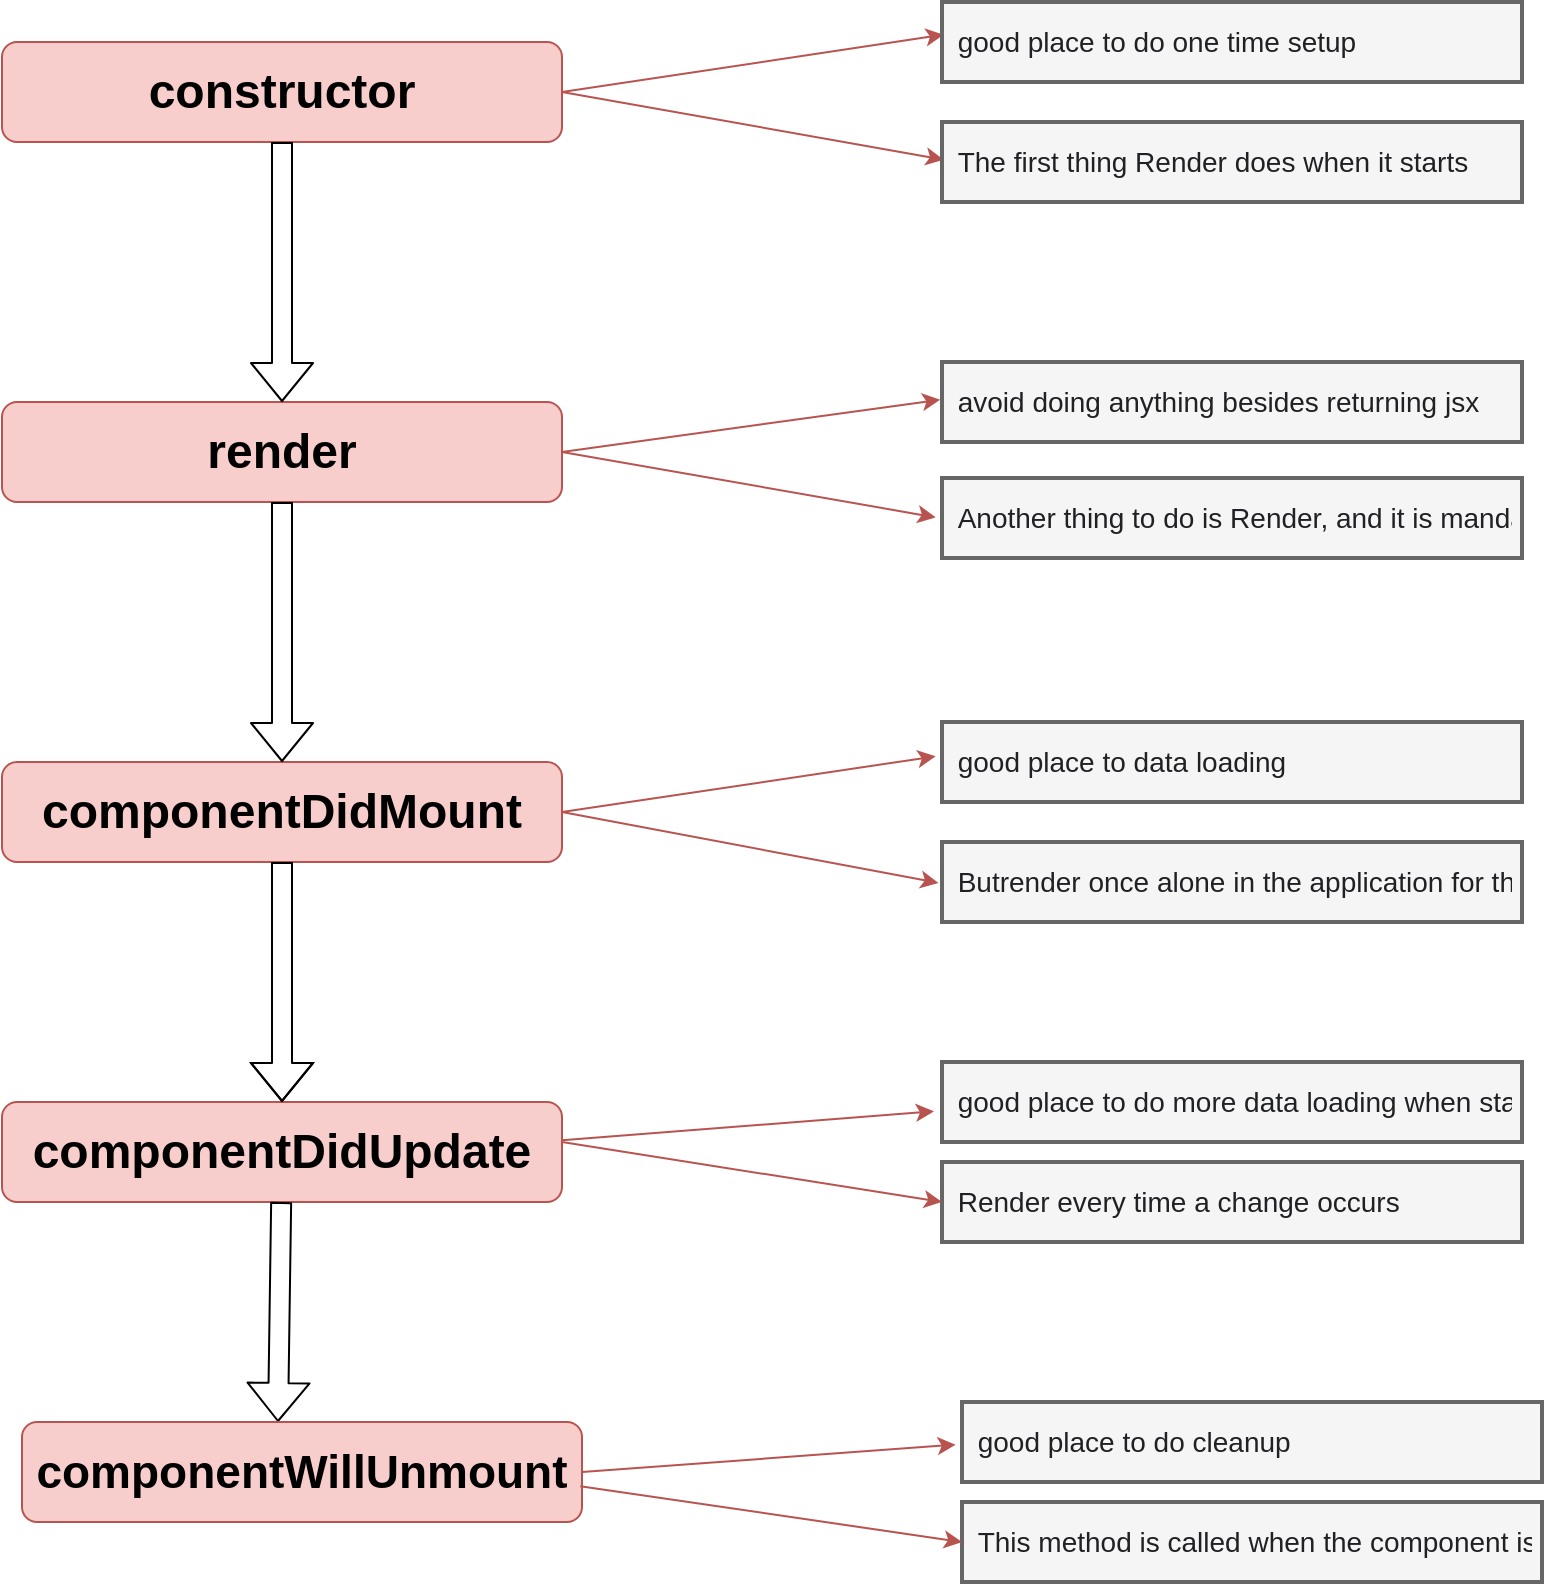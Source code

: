 <mxfile version="13.7.3" type="github">
  <diagram id="ipld5fezim_T0jKljHli" name="Page-1">
    <mxGraphModel dx="1956" dy="1878" grid="1" gridSize="10" guides="1" tooltips="1" connect="1" arrows="1" fold="1" page="1" pageScale="1" pageWidth="827" pageHeight="1169" math="0" shadow="0">
      <root>
        <mxCell id="0" />
        <mxCell id="1" parent="0" />
        <mxCell id="rLvqkm5eqIBtwHMpg6Mu-1" value="&lt;h1&gt;constructor&lt;/h1&gt;" style="rounded=1;whiteSpace=wrap;html=1;fillColor=#f8cecc;strokeColor=#b85450;" parent="1" vertex="1">
          <mxGeometry x="-110" y="-50" width="280" height="50" as="geometry" />
        </mxCell>
        <mxCell id="rLvqkm5eqIBtwHMpg6Mu-2" value="" style="endArrow=classic;html=1;exitX=1;exitY=0.5;exitDx=0;exitDy=0;fillColor=#f8cecc;strokeColor=#b85450;entryX=0.003;entryY=0.471;entryDx=0;entryDy=0;entryPerimeter=0;" parent="1" source="rLvqkm5eqIBtwHMpg6Mu-1" edge="1" target="ZnqrmkYkeixfrDR7guCQ-9">
          <mxGeometry width="50" height="50" relative="1" as="geometry">
            <mxPoint x="390" y="240" as="sourcePoint" />
            <mxPoint x="340" y="65" as="targetPoint" />
            <Array as="points" />
          </mxGeometry>
        </mxCell>
        <mxCell id="rLvqkm5eqIBtwHMpg6Mu-4" value="&lt;h1&gt;render&lt;/h1&gt;" style="rounded=1;whiteSpace=wrap;html=1;fillColor=#f8cecc;strokeColor=#b85450;" parent="1" vertex="1">
          <mxGeometry x="-110" y="130" width="280" height="50" as="geometry" />
        </mxCell>
        <mxCell id="rLvqkm5eqIBtwHMpg6Mu-5" value="" style="shape=flexArrow;endArrow=classic;html=1;" parent="1" source="rLvqkm5eqIBtwHMpg6Mu-1" target="rLvqkm5eqIBtwHMpg6Mu-4" edge="1">
          <mxGeometry width="50" height="50" relative="1" as="geometry">
            <mxPoint x="200" y="130" as="sourcePoint" />
            <mxPoint x="250" y="80" as="targetPoint" />
          </mxGeometry>
        </mxCell>
        <mxCell id="rLvqkm5eqIBtwHMpg6Mu-7" value="" style="endArrow=classic;html=1;exitX=1;exitY=0.5;exitDx=0;exitDy=0;fillColor=#f8cecc;strokeColor=#b85450;entryX=-0.003;entryY=0.471;entryDx=0;entryDy=0;entryPerimeter=0;" parent="1" source="rLvqkm5eqIBtwHMpg6Mu-4" edge="1" target="ZnqrmkYkeixfrDR7guCQ-26">
          <mxGeometry width="50" height="50" relative="1" as="geometry">
            <mxPoint x="370" y="75" as="sourcePoint" />
            <mxPoint x="350" y="175" as="targetPoint" />
            <Array as="points" />
          </mxGeometry>
        </mxCell>
        <mxCell id="ZnqrmkYkeixfrDR7guCQ-1" value="&lt;h1&gt;componentDidMount&lt;/h1&gt;" style="rounded=1;whiteSpace=wrap;html=1;fillColor=#f8cecc;strokeColor=#b85450;" vertex="1" parent="1">
          <mxGeometry x="-110" y="310" width="280" height="50" as="geometry" />
        </mxCell>
        <mxCell id="ZnqrmkYkeixfrDR7guCQ-2" value="" style="shape=flexArrow;endArrow=classic;html=1;exitX=0.5;exitY=1;exitDx=0;exitDy=0;" edge="1" parent="1" source="rLvqkm5eqIBtwHMpg6Mu-4" target="ZnqrmkYkeixfrDR7guCQ-1">
          <mxGeometry width="50" height="50" relative="1" as="geometry">
            <mxPoint x="241" y="210" as="sourcePoint" />
            <mxPoint x="250" y="160" as="targetPoint" />
          </mxGeometry>
        </mxCell>
        <mxCell id="ZnqrmkYkeixfrDR7guCQ-5" value="" style="endArrow=classic;html=1;exitX=1;exitY=0.5;exitDx=0;exitDy=0;fillColor=#f8cecc;strokeColor=#b85450;entryX=-0.011;entryY=0.429;entryDx=0;entryDy=0;entryPerimeter=0;" edge="1" parent="1" source="ZnqrmkYkeixfrDR7guCQ-1" target="ZnqrmkYkeixfrDR7guCQ-14">
          <mxGeometry width="50" height="50" relative="1" as="geometry">
            <mxPoint x="370" y="185" as="sourcePoint" />
            <mxPoint x="340" y="305" as="targetPoint" />
            <Array as="points" />
          </mxGeometry>
        </mxCell>
        <mxCell id="ZnqrmkYkeixfrDR7guCQ-9" value="&lt;pre class=&quot;tw-data-text tw-text-large XcVN5d tw-ta&quot; id=&quot;tw-target-text&quot; dir=&quot;ltr&quot; style=&quot;line-height: 36px ; border: none ; padding: 2px 0px 2px 0.14em ; position: relative ; margin-top: -2px ; margin-bottom: -2px ; resize: none ; font-family: inherit ; overflow: hidden ; text-align: left ; width: 277px ; overflow-wrap: break-word ; color: rgb(32 , 33 , 36)&quot;&gt;&lt;span lang=&quot;en&quot;&gt;&lt;font style=&quot;font-size: 14px&quot;&gt;The first thing Render does when it starts&lt;/font&gt;&lt;/span&gt;&lt;/pre&gt;" style="text;html=1;align=center;verticalAlign=middle;resizable=0;points=[];autosize=1;strokeWidth=2;fillColor=#f5f5f5;strokeColor=#666666;fontColor=#333333;" vertex="1" parent="1">
          <mxGeometry x="360" y="-10" width="290" height="40" as="geometry" />
        </mxCell>
        <mxCell id="ZnqrmkYkeixfrDR7guCQ-12" value="&lt;pre class=&quot;tw-data-text tw-text-large XcVN5d tw-ta&quot; id=&quot;tw-target-text&quot; dir=&quot;ltr&quot; style=&quot;line-height: 36px ; border: none ; padding: 2px 0px 2px 0.14em ; position: relative ; margin-top: -2px ; margin-bottom: -2px ; resize: none ; font-family: inherit ; overflow: hidden ; text-align: left ; width: 277px ; overflow-wrap: break-word ; color: rgb(32 , 33 , 36)&quot;&gt;&lt;span lang=&quot;en&quot;&gt;&lt;font style=&quot;font-size: 14px&quot;&gt;Another thing to do is Render, and it is mandatory&lt;/font&gt;&lt;/span&gt;&lt;/pre&gt;" style="text;html=1;align=center;verticalAlign=middle;resizable=0;points=[];autosize=1;strokeWidth=2;fillColor=#f5f5f5;strokeColor=#666666;fontColor=#333333;" vertex="1" parent="1">
          <mxGeometry x="360" y="168" width="290" height="40" as="geometry" />
        </mxCell>
        <mxCell id="ZnqrmkYkeixfrDR7guCQ-14" value="&lt;pre class=&quot;tw-data-text tw-text-large XcVN5d tw-ta&quot; id=&quot;tw-target-text&quot; dir=&quot;ltr&quot; style=&quot;line-height: 36px ; border: none ; padding: 2px 0px 2px 0.14em ; position: relative ; margin-top: -2px ; margin-bottom: -2px ; resize: none ; font-family: inherit ; overflow: hidden ; text-align: left ; width: 277px ; overflow-wrap: break-word ; color: rgb(32 , 33 , 36)&quot;&gt;&lt;span lang=&quot;en&quot;&gt;&lt;font style=&quot;font-size: 14px&quot;&gt;good place to data loading&lt;/font&gt;&lt;/span&gt;&lt;/pre&gt;" style="text;html=1;align=center;verticalAlign=middle;resizable=0;points=[];autosize=1;strokeWidth=2;fillColor=#f5f5f5;strokeColor=#666666;fontColor=#333333;perimeterSpacing=0;glass=0;rounded=0;sketch=0;shadow=0;" vertex="1" parent="1">
          <mxGeometry x="360" y="290" width="290" height="40" as="geometry" />
        </mxCell>
        <mxCell id="ZnqrmkYkeixfrDR7guCQ-15" value="&lt;h1&gt;componentDidUpdate&lt;/h1&gt;" style="rounded=1;whiteSpace=wrap;html=1;fillColor=#f8cecc;strokeColor=#b85450;" vertex="1" parent="1">
          <mxGeometry x="-110" y="480" width="280" height="50" as="geometry" />
        </mxCell>
        <mxCell id="ZnqrmkYkeixfrDR7guCQ-16" value="" style="shape=flexArrow;endArrow=classic;html=1;exitX=0.5;exitY=1;exitDx=0;exitDy=0;" edge="1" parent="1">
          <mxGeometry width="50" height="50" relative="1" as="geometry">
            <mxPoint x="29.58" y="530" as="sourcePoint" />
            <mxPoint x="28" y="640" as="targetPoint" />
          </mxGeometry>
        </mxCell>
        <mxCell id="ZnqrmkYkeixfrDR7guCQ-18" value="" style="endArrow=classic;html=1;exitX=1;exitY=0.5;exitDx=0;exitDy=0;fillColor=#f8cecc;strokeColor=#b85450;entryX=-0.014;entryY=0.617;entryDx=0;entryDy=0;entryPerimeter=0;" edge="1" parent="1" target="ZnqrmkYkeixfrDR7guCQ-19">
          <mxGeometry width="50" height="50" relative="1" as="geometry">
            <mxPoint x="170" y="499.17" as="sourcePoint" />
            <mxPoint x="340" y="499.17" as="targetPoint" />
            <Array as="points" />
          </mxGeometry>
        </mxCell>
        <mxCell id="ZnqrmkYkeixfrDR7guCQ-19" value="&lt;pre class=&quot;tw-data-text tw-text-large XcVN5d tw-ta&quot; id=&quot;tw-target-text&quot; dir=&quot;ltr&quot; style=&quot;line-height: 36px ; border: none ; padding: 2px 0px 2px 0.14em ; position: relative ; margin-top: -2px ; margin-bottom: -2px ; resize: none ; font-family: inherit ; overflow: hidden ; text-align: left ; width: 277px ; overflow-wrap: break-word ; color: rgb(32 , 33 , 36)&quot;&gt;&lt;span style=&quot;font-size: 14px&quot;&gt;good place to do more data loading when state / props change&lt;/span&gt;&lt;/pre&gt;" style="text;html=1;align=center;verticalAlign=middle;resizable=0;points=[];autosize=1;strokeWidth=2;fillColor=#f5f5f5;strokeColor=#666666;fontColor=#333333;perimeterSpacing=0;glass=0;rounded=0;sketch=0;shadow=0;" vertex="1" parent="1">
          <mxGeometry x="360" y="460" width="290" height="40" as="geometry" />
        </mxCell>
        <mxCell id="ZnqrmkYkeixfrDR7guCQ-20" value="&lt;h1&gt;&lt;font style=&quot;font-size: 23px&quot;&gt;componentWillUnmount&lt;/font&gt;&lt;/h1&gt;" style="rounded=1;whiteSpace=wrap;html=1;fillColor=#f8cecc;strokeColor=#b85450;" vertex="1" parent="1">
          <mxGeometry x="-100" y="640" width="280" height="50" as="geometry" />
        </mxCell>
        <mxCell id="ZnqrmkYkeixfrDR7guCQ-21" value="" style="shape=flexArrow;endArrow=classic;html=1;entryX=0.5;entryY=0;entryDx=0;entryDy=0;exitX=0.5;exitY=1;exitDx=0;exitDy=0;" edge="1" parent="1" source="ZnqrmkYkeixfrDR7guCQ-1" target="ZnqrmkYkeixfrDR7guCQ-15">
          <mxGeometry width="50" height="50" relative="1" as="geometry">
            <mxPoint x="30" y="370" as="sourcePoint" />
            <mxPoint x="20" y="440" as="targetPoint" />
            <Array as="points">
              <mxPoint x="30" y="400" />
              <mxPoint x="30" y="390" />
            </Array>
          </mxGeometry>
        </mxCell>
        <mxCell id="ZnqrmkYkeixfrDR7guCQ-23" value="&lt;pre class=&quot;tw-data-text tw-text-large XcVN5d tw-ta&quot; id=&quot;tw-target-text&quot; dir=&quot;ltr&quot; style=&quot;line-height: 36px ; border: none ; padding: 2px 0px 2px 0.14em ; position: relative ; margin-top: -2px ; margin-bottom: -2px ; resize: none ; font-family: inherit ; overflow: hidden ; text-align: left ; width: 277px ; overflow-wrap: break-word ; color: rgb(32 , 33 , 36)&quot;&gt;&lt;span lang=&quot;en&quot;&gt;&lt;font style=&quot;font-size: 14px&quot;&gt;good place to do cleanup&lt;/font&gt;&lt;/span&gt;&lt;/pre&gt;" style="text;html=1;align=center;verticalAlign=middle;resizable=0;points=[];autosize=1;strokeWidth=2;fillColor=#f5f5f5;strokeColor=#666666;fontColor=#333333;perimeterSpacing=0;glass=0;rounded=0;sketch=0;shadow=0;" vertex="1" parent="1">
          <mxGeometry x="370" y="630" width="290" height="40" as="geometry" />
        </mxCell>
        <mxCell id="ZnqrmkYkeixfrDR7guCQ-24" value="" style="endArrow=classic;html=1;exitX=1;exitY=0.5;exitDx=0;exitDy=0;fillColor=#f8cecc;strokeColor=#b85450;entryX=0.003;entryY=0.408;entryDx=0;entryDy=0;entryPerimeter=0;" edge="1" parent="1" source="rLvqkm5eqIBtwHMpg6Mu-1" target="ZnqrmkYkeixfrDR7guCQ-25">
          <mxGeometry width="50" height="50" relative="1" as="geometry">
            <mxPoint x="170" y="50.0" as="sourcePoint" />
            <mxPoint x="330" as="targetPoint" />
            <Array as="points" />
          </mxGeometry>
        </mxCell>
        <mxCell id="ZnqrmkYkeixfrDR7guCQ-25" value="&lt;pre class=&quot;tw-data-text tw-text-large XcVN5d tw-ta&quot; id=&quot;tw-target-text&quot; dir=&quot;ltr&quot; style=&quot;line-height: 36px ; border: none ; padding: 2px 0px 2px 0.14em ; position: relative ; margin-top: -2px ; margin-bottom: -2px ; resize: none ; font-family: inherit ; overflow: hidden ; text-align: left ; width: 277px ; overflow-wrap: break-word ; color: rgb(32 , 33 , 36)&quot;&gt;&lt;span lang=&quot;en&quot;&gt;&lt;font style=&quot;font-size: 14px&quot;&gt;good place to do one time setup&lt;/font&gt;&lt;/span&gt;&lt;/pre&gt;" style="text;html=1;align=center;verticalAlign=middle;resizable=0;points=[];autosize=1;strokeWidth=2;fillColor=#f5f5f5;strokeColor=#666666;fontColor=#333333;" vertex="1" parent="1">
          <mxGeometry x="360" y="-70" width="290" height="40" as="geometry" />
        </mxCell>
        <mxCell id="ZnqrmkYkeixfrDR7guCQ-26" value="&lt;pre class=&quot;tw-data-text tw-text-large XcVN5d tw-ta&quot; id=&quot;tw-target-text&quot; dir=&quot;ltr&quot; style=&quot;line-height: 36px ; border: none ; padding: 2px 0px 2px 0.14em ; position: relative ; margin-top: -2px ; margin-bottom: -2px ; resize: none ; font-family: inherit ; overflow: hidden ; text-align: left ; width: 277px ; overflow-wrap: break-word ; color: rgb(32 , 33 , 36)&quot;&gt;&lt;span lang=&quot;en&quot;&gt;&lt;font style=&quot;font-size: 14px&quot;&gt;avoid doing anything besides returning jsx&lt;/font&gt;&lt;/span&gt;&lt;/pre&gt;" style="text;html=1;align=center;verticalAlign=middle;resizable=0;points=[];autosize=1;strokeWidth=2;fillColor=#f5f5f5;strokeColor=#666666;fontColor=#333333;" vertex="1" parent="1">
          <mxGeometry x="360" y="110" width="290" height="40" as="geometry" />
        </mxCell>
        <mxCell id="ZnqrmkYkeixfrDR7guCQ-27" value="" style="endArrow=classic;html=1;exitX=1;exitY=0.5;exitDx=0;exitDy=0;fillColor=#f8cecc;strokeColor=#b85450;entryX=-0.011;entryY=0.492;entryDx=0;entryDy=0;entryPerimeter=0;" edge="1" parent="1" source="rLvqkm5eqIBtwHMpg6Mu-4" target="ZnqrmkYkeixfrDR7guCQ-12">
          <mxGeometry width="50" height="50" relative="1" as="geometry">
            <mxPoint x="180" y="185.0" as="sourcePoint" />
            <mxPoint x="369.13" y="158.84" as="targetPoint" />
            <Array as="points" />
          </mxGeometry>
        </mxCell>
        <mxCell id="ZnqrmkYkeixfrDR7guCQ-28" value="&lt;pre class=&quot;tw-data-text tw-text-large XcVN5d tw-ta&quot; id=&quot;tw-target-text&quot; dir=&quot;ltr&quot; style=&quot;line-height: 36px ; border: none ; padding: 2px 0px 2px 0.14em ; position: relative ; margin-top: -2px ; margin-bottom: -2px ; resize: none ; font-family: inherit ; overflow: hidden ; text-align: left ; width: 277px ; overflow-wrap: break-word ; color: rgb(32 , 33 , 36)&quot;&gt;&lt;span lang=&quot;en&quot;&gt;&lt;font style=&quot;font-size: 14px&quot;&gt;Butrender once alone in the application for the first time&lt;/font&gt;&lt;/span&gt;&lt;/pre&gt;" style="text;html=1;align=center;verticalAlign=middle;resizable=0;points=[];autosize=1;strokeWidth=2;fillColor=#f5f5f5;strokeColor=#666666;fontColor=#333333;perimeterSpacing=0;glass=0;rounded=0;sketch=0;shadow=0;" vertex="1" parent="1">
          <mxGeometry x="360" y="350" width="290" height="40" as="geometry" />
        </mxCell>
        <mxCell id="ZnqrmkYkeixfrDR7guCQ-29" value="" style="endArrow=classic;html=1;exitX=1;exitY=0.5;exitDx=0;exitDy=0;fillColor=#f8cecc;strokeColor=#b85450;entryX=-0.006;entryY=0.512;entryDx=0;entryDy=0;entryPerimeter=0;" edge="1" parent="1" source="ZnqrmkYkeixfrDR7guCQ-1" target="ZnqrmkYkeixfrDR7guCQ-28">
          <mxGeometry width="50" height="50" relative="1" as="geometry">
            <mxPoint x="180" y="335.0" as="sourcePoint" />
            <mxPoint x="366.81" y="312.16" as="targetPoint" />
            <Array as="points" />
          </mxGeometry>
        </mxCell>
        <mxCell id="ZnqrmkYkeixfrDR7guCQ-31" value="&lt;pre class=&quot;tw-data-text tw-text-large XcVN5d tw-ta&quot; id=&quot;tw-target-text&quot; dir=&quot;ltr&quot; style=&quot;line-height: 36px ; border: none ; padding: 2px 0px 2px 0.14em ; position: relative ; margin-top: -2px ; margin-bottom: -2px ; resize: none ; font-family: inherit ; overflow: hidden ; text-align: left ; width: 277px ; overflow-wrap: break-word ; color: rgb(32 , 33 , 36)&quot;&gt;&lt;span lang=&quot;en&quot;&gt;&lt;font style=&quot;font-size: 14px&quot;&gt;Render every time a change occurs&lt;/font&gt;&lt;/span&gt;&lt;/pre&gt;" style="text;html=1;align=center;verticalAlign=middle;resizable=0;points=[];autosize=1;strokeWidth=2;fillColor=#f5f5f5;strokeColor=#666666;fontColor=#333333;perimeterSpacing=0;glass=0;rounded=0;sketch=0;shadow=0;" vertex="1" parent="1">
          <mxGeometry x="360" y="510" width="290" height="40" as="geometry" />
        </mxCell>
        <mxCell id="ZnqrmkYkeixfrDR7guCQ-32" value="" style="endArrow=classic;html=1;exitX=1;exitY=0.5;exitDx=0;exitDy=0;fillColor=#f8cecc;strokeColor=#b85450;entryX=-0.011;entryY=0.533;entryDx=0;entryDy=0;entryPerimeter=0;" edge="1" parent="1" source="ZnqrmkYkeixfrDR7guCQ-20" target="ZnqrmkYkeixfrDR7guCQ-23">
          <mxGeometry width="50" height="50" relative="1" as="geometry">
            <mxPoint x="190" y="640.0" as="sourcePoint" />
            <mxPoint x="375.94" y="625.51" as="targetPoint" />
            <Array as="points" />
          </mxGeometry>
        </mxCell>
        <mxCell id="ZnqrmkYkeixfrDR7guCQ-33" value="" style="endArrow=classic;html=1;fillColor=#f8cecc;strokeColor=#b85450;entryX=-0.006;entryY=0.512;entryDx=0;entryDy=0;entryPerimeter=0;" edge="1" parent="1">
          <mxGeometry width="50" height="50" relative="1" as="geometry">
            <mxPoint x="170" y="500" as="sourcePoint" />
            <mxPoint x="360" y="530.0" as="targetPoint" />
            <Array as="points" />
          </mxGeometry>
        </mxCell>
        <mxCell id="ZnqrmkYkeixfrDR7guCQ-34" value="&lt;pre class=&quot;tw-data-text tw-text-large XcVN5d tw-ta&quot; id=&quot;tw-target-text&quot; dir=&quot;ltr&quot; style=&quot;line-height: 36px ; border: none ; padding: 2px 0px 2px 0.14em ; position: relative ; margin-top: -2px ; margin-bottom: -2px ; resize: none ; font-family: inherit ; overflow: hidden ; text-align: left ; width: 277px ; overflow-wrap: break-word ; color: rgb(32 , 33 , 36)&quot;&gt;&lt;span lang=&quot;en&quot;&gt;&lt;font style=&quot;font-size: 14px&quot;&gt;This method is called when the component is removed from the DOM&lt;/font&gt;&lt;/span&gt;&lt;/pre&gt;" style="text;html=1;align=center;verticalAlign=middle;resizable=0;points=[];autosize=1;strokeWidth=2;fillColor=#f5f5f5;strokeColor=#666666;fontColor=#333333;perimeterSpacing=0;glass=0;rounded=0;sketch=0;shadow=0;" vertex="1" parent="1">
          <mxGeometry x="370" y="680" width="290" height="40" as="geometry" />
        </mxCell>
        <mxCell id="ZnqrmkYkeixfrDR7guCQ-35" value="" style="endArrow=classic;html=1;exitX=0.997;exitY=0.643;exitDx=0;exitDy=0;fillColor=#f8cecc;strokeColor=#b85450;entryX=-0.011;entryY=0.533;entryDx=0;entryDy=0;entryPerimeter=0;exitPerimeter=0;" edge="1" parent="1" source="ZnqrmkYkeixfrDR7guCQ-20">
          <mxGeometry width="50" height="50" relative="1" as="geometry">
            <mxPoint x="183.19" y="723.68" as="sourcePoint" />
            <mxPoint x="370.0" y="700.0" as="targetPoint" />
            <Array as="points" />
          </mxGeometry>
        </mxCell>
      </root>
    </mxGraphModel>
  </diagram>
</mxfile>

